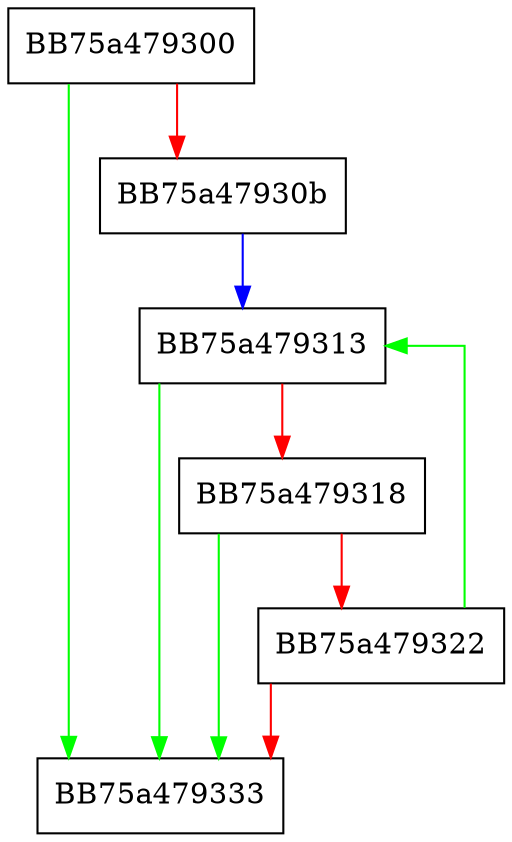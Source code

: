 digraph StringCopyWorkerW {
  node [shape="box"];
  graph [splines=ortho];
  BB75a479300 -> BB75a479333 [color="green"];
  BB75a479300 -> BB75a47930b [color="red"];
  BB75a47930b -> BB75a479313 [color="blue"];
  BB75a479313 -> BB75a479333 [color="green"];
  BB75a479313 -> BB75a479318 [color="red"];
  BB75a479318 -> BB75a479333 [color="green"];
  BB75a479318 -> BB75a479322 [color="red"];
  BB75a479322 -> BB75a479313 [color="green"];
  BB75a479322 -> BB75a479333 [color="red"];
}